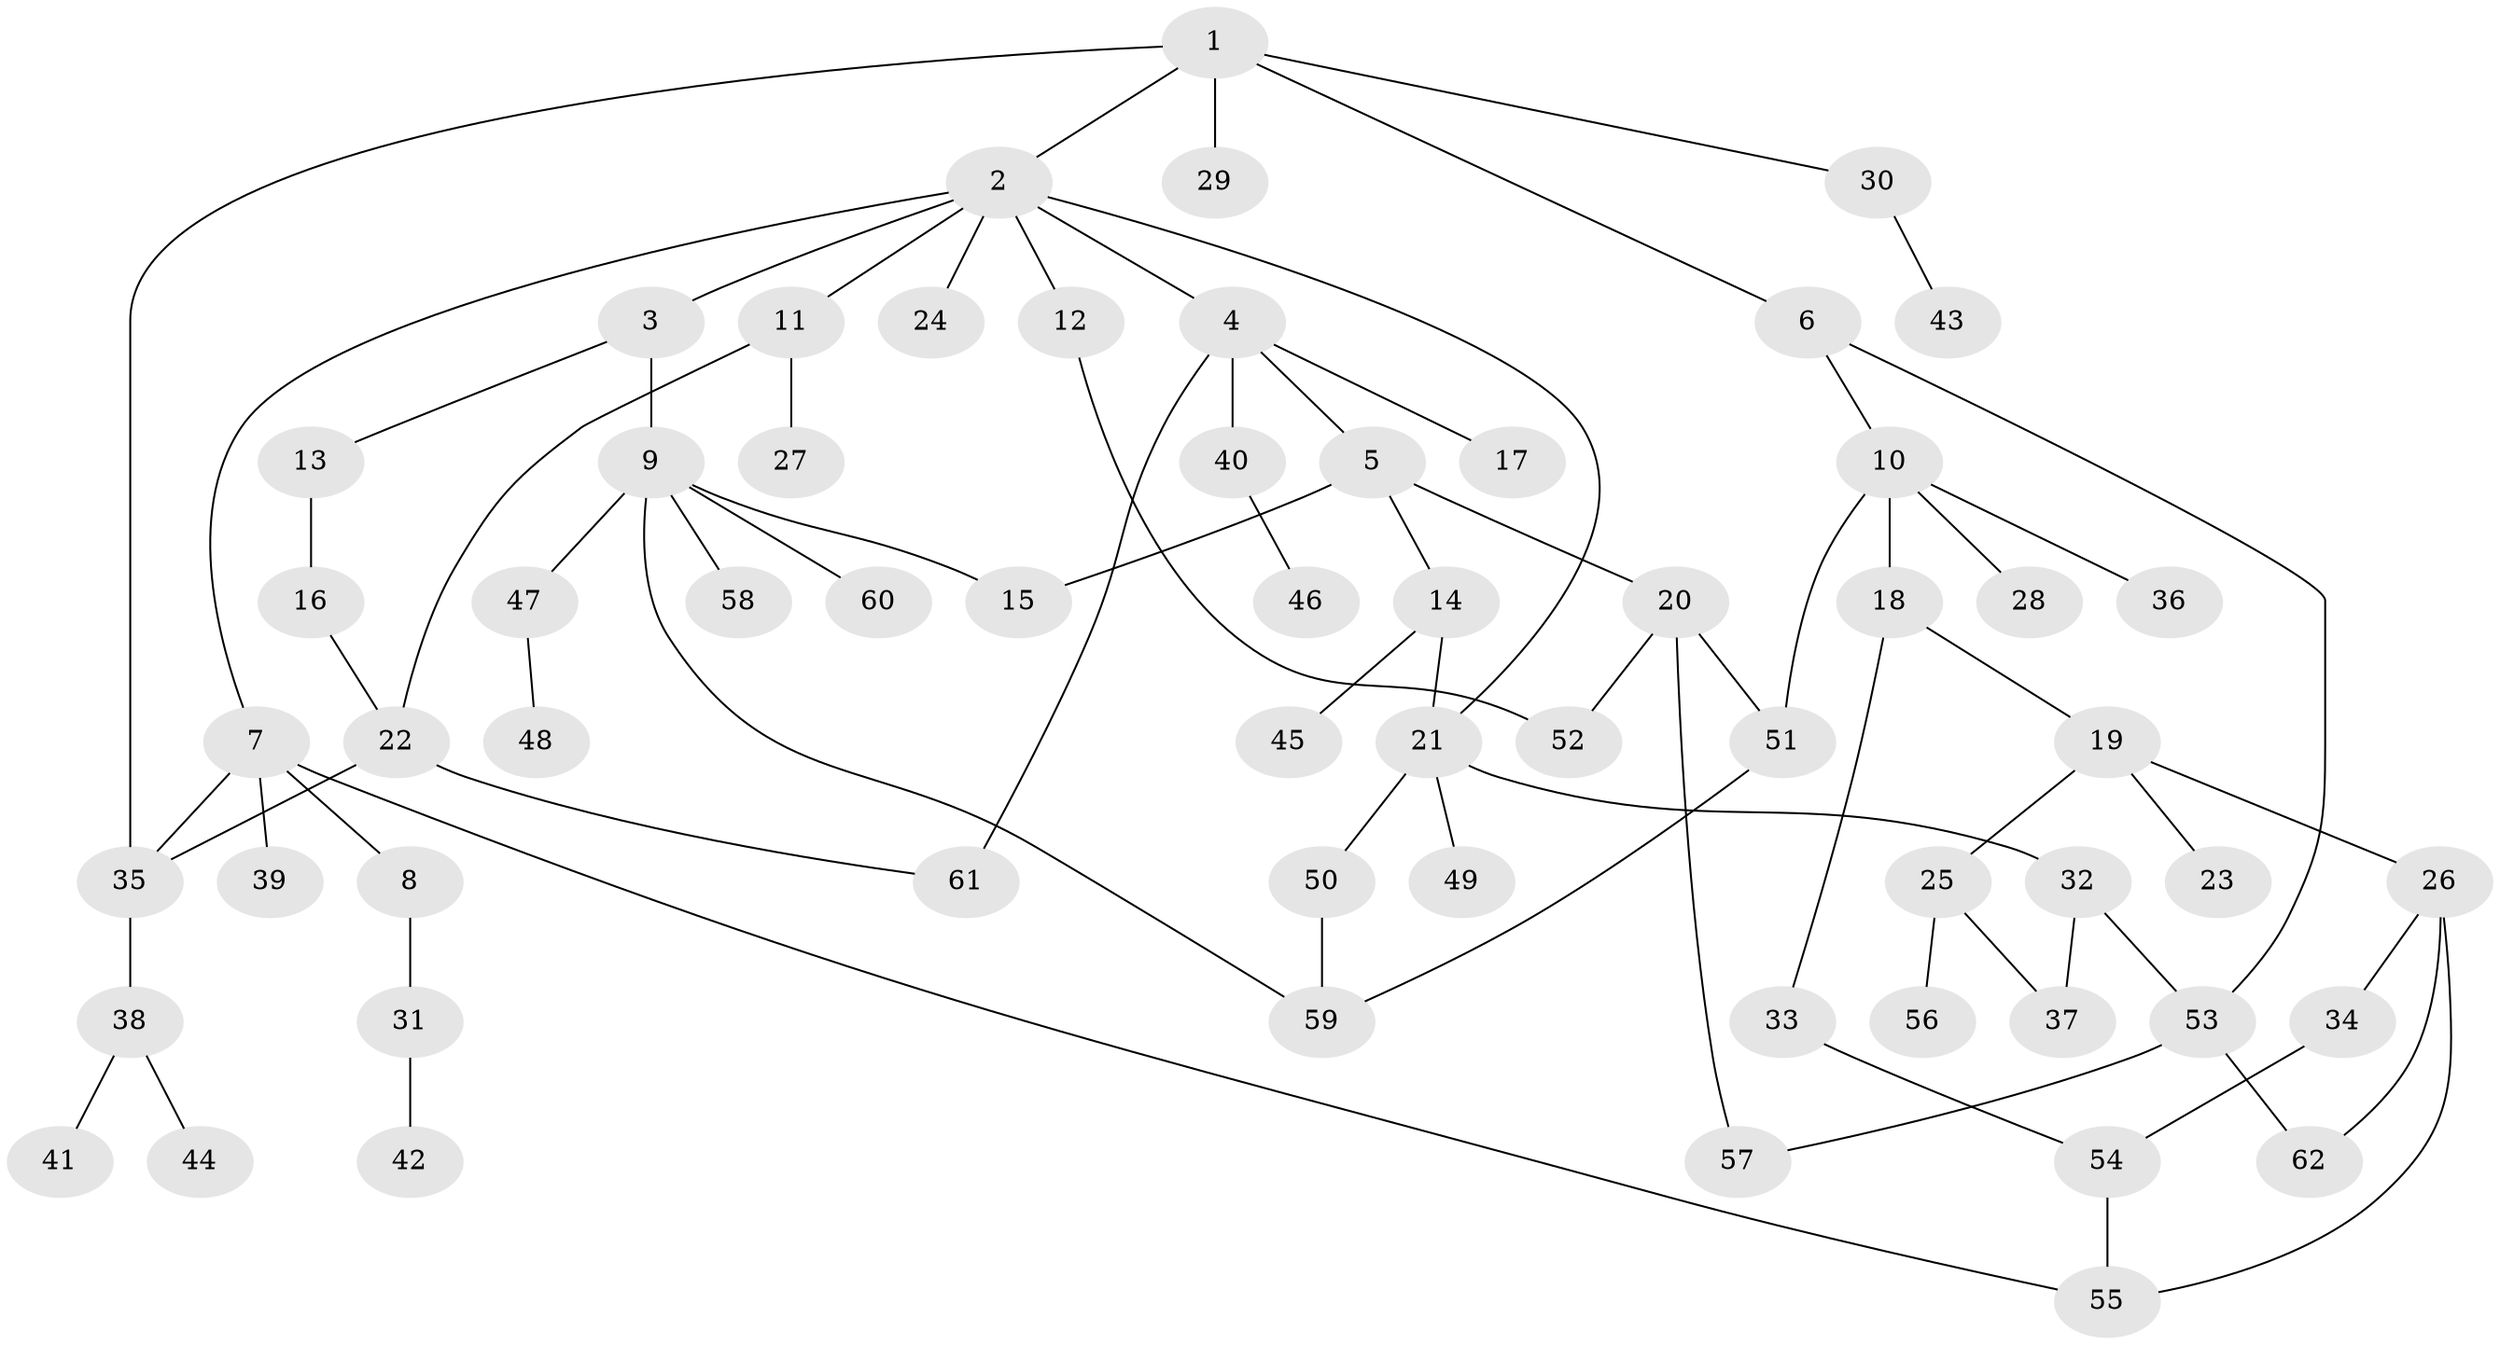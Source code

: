 // coarse degree distribution, {5: 0.046511627906976744, 8: 0.023255813953488372, 3: 0.13953488372093023, 6: 0.06976744186046512, 2: 0.3023255813953488, 4: 0.09302325581395349, 7: 0.023255813953488372, 1: 0.3023255813953488}
// Generated by graph-tools (version 1.1) at 2025/16/03/04/25 18:16:51]
// undirected, 62 vertices, 78 edges
graph export_dot {
graph [start="1"]
  node [color=gray90,style=filled];
  1;
  2;
  3;
  4;
  5;
  6;
  7;
  8;
  9;
  10;
  11;
  12;
  13;
  14;
  15;
  16;
  17;
  18;
  19;
  20;
  21;
  22;
  23;
  24;
  25;
  26;
  27;
  28;
  29;
  30;
  31;
  32;
  33;
  34;
  35;
  36;
  37;
  38;
  39;
  40;
  41;
  42;
  43;
  44;
  45;
  46;
  47;
  48;
  49;
  50;
  51;
  52;
  53;
  54;
  55;
  56;
  57;
  58;
  59;
  60;
  61;
  62;
  1 -- 2;
  1 -- 6;
  1 -- 29;
  1 -- 30;
  1 -- 35;
  2 -- 3;
  2 -- 4;
  2 -- 7;
  2 -- 11;
  2 -- 12;
  2 -- 24;
  2 -- 21;
  3 -- 9;
  3 -- 13;
  4 -- 5;
  4 -- 17;
  4 -- 40;
  4 -- 61;
  5 -- 14;
  5 -- 20;
  5 -- 15;
  6 -- 10;
  6 -- 53;
  7 -- 8;
  7 -- 35;
  7 -- 39;
  7 -- 55;
  8 -- 31;
  9 -- 15;
  9 -- 47;
  9 -- 58;
  9 -- 60;
  9 -- 59;
  10 -- 18;
  10 -- 28;
  10 -- 36;
  10 -- 51;
  11 -- 27;
  11 -- 22;
  12 -- 52;
  13 -- 16;
  14 -- 21;
  14 -- 45;
  16 -- 22;
  18 -- 19;
  18 -- 33;
  19 -- 23;
  19 -- 25;
  19 -- 26;
  20 -- 57;
  20 -- 51;
  20 -- 52;
  21 -- 32;
  21 -- 49;
  21 -- 50;
  22 -- 61;
  22 -- 35;
  25 -- 56;
  25 -- 37;
  26 -- 34;
  26 -- 55;
  26 -- 62;
  30 -- 43;
  31 -- 42;
  32 -- 37;
  32 -- 53;
  33 -- 54;
  34 -- 54;
  35 -- 38;
  38 -- 41;
  38 -- 44;
  40 -- 46;
  47 -- 48;
  50 -- 59;
  51 -- 59;
  53 -- 62;
  53 -- 57;
  54 -- 55;
}

